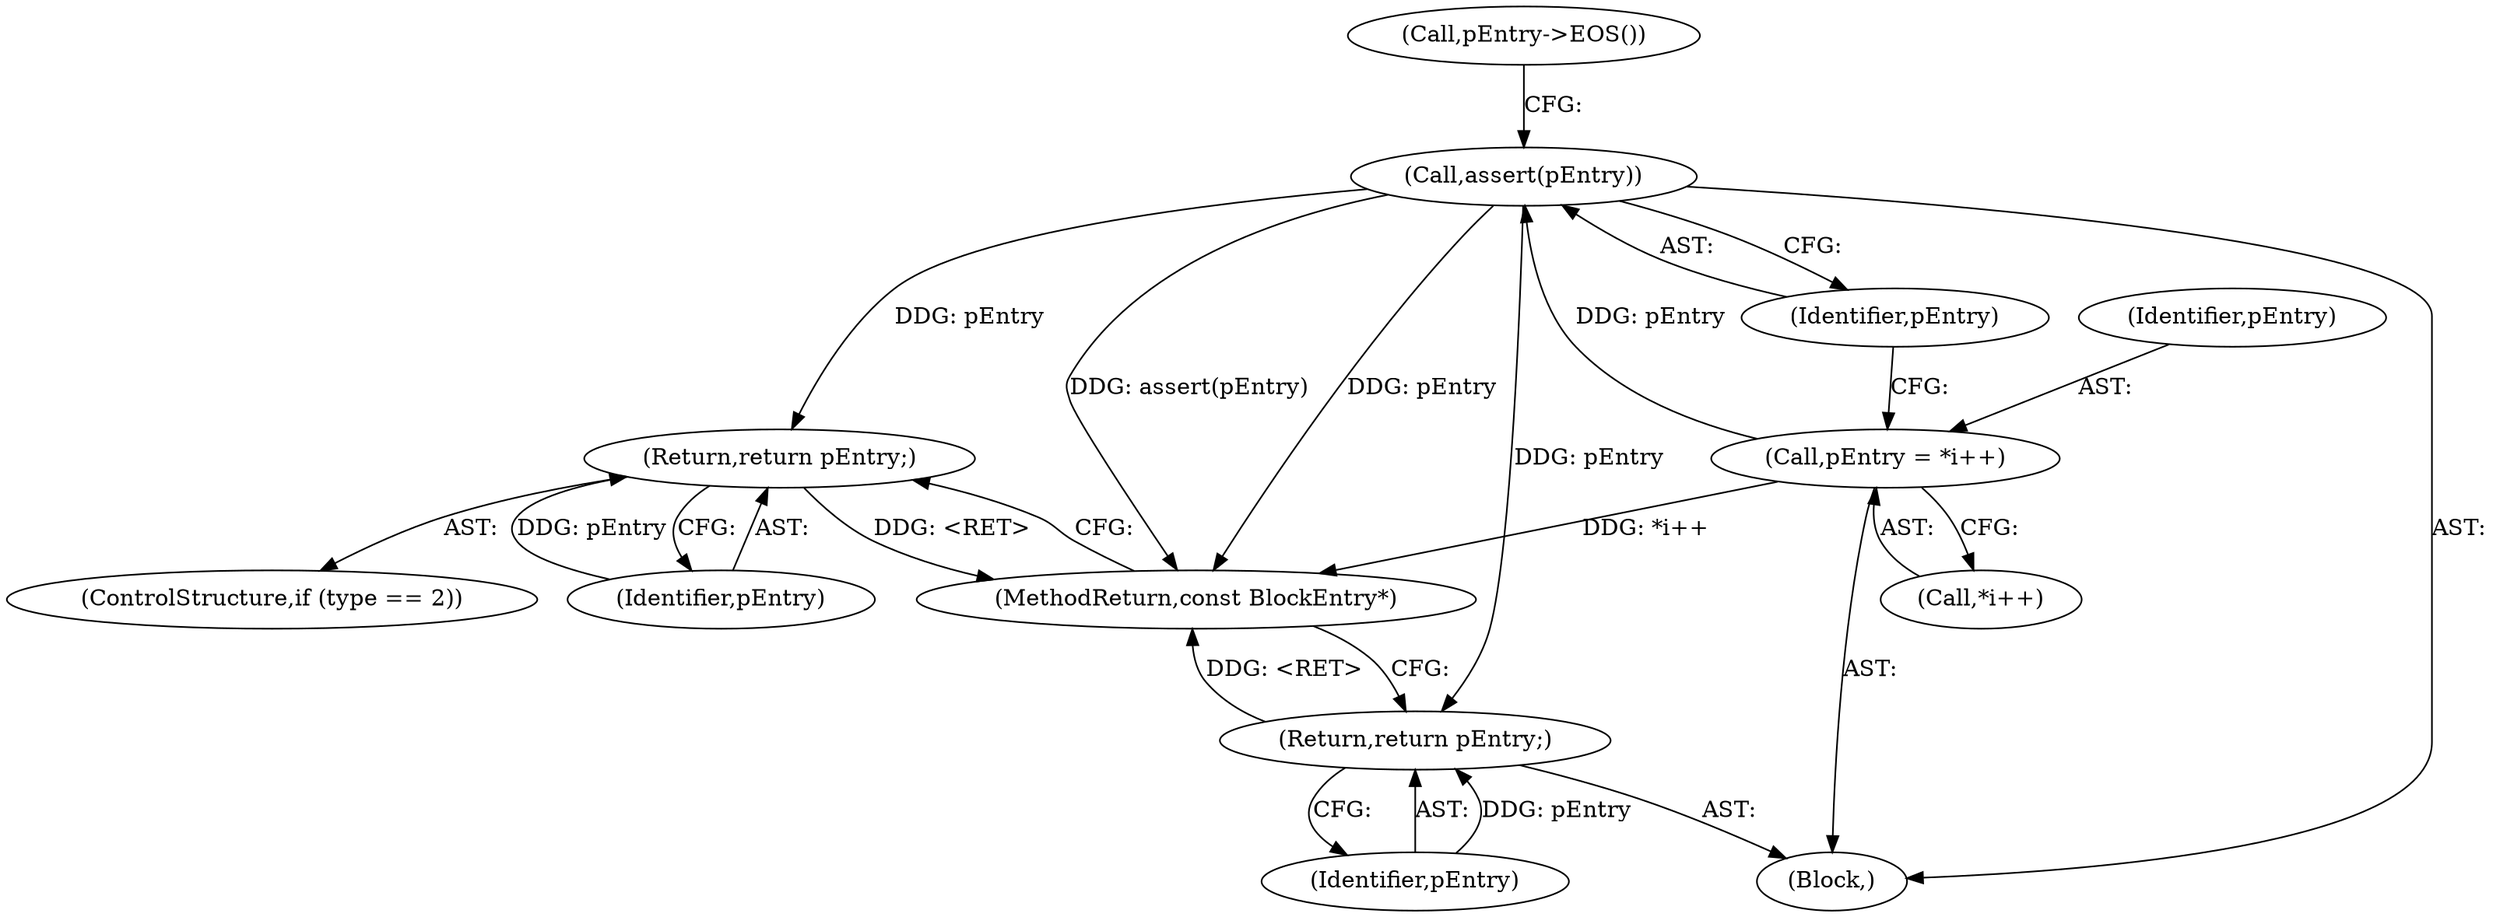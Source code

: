 digraph "1_Android_cc274e2abe8b2a6698a5c47d8aa4bb45f1f9538d_15@API" {
"1000217" [label="(Call,assert(pEntry))"];
"1000212" [label="(Call,pEntry = *i++)"];
"1000285" [label="(Return,return pEntry;)"];
"1000298" [label="(Return,return pEntry;)"];
"1000214" [label="(Call,*i++)"];
"1000302" [label="(MethodReturn,const BlockEntry*)"];
"1000298" [label="(Return,return pEntry;)"];
"1000213" [label="(Identifier,pEntry)"];
"1000299" [label="(Identifier,pEntry)"];
"1000217" [label="(Call,assert(pEntry))"];
"1000212" [label="(Call,pEntry = *i++)"];
"1000286" [label="(Identifier,pEntry)"];
"1000281" [label="(ControlStructure,if (type == 2))"];
"1000218" [label="(Identifier,pEntry)"];
"1000285" [label="(Return,return pEntry;)"];
"1000204" [label="(Block,)"];
"1000221" [label="(Call,pEntry->EOS())"];
"1000217" -> "1000204"  [label="AST: "];
"1000217" -> "1000218"  [label="CFG: "];
"1000218" -> "1000217"  [label="AST: "];
"1000221" -> "1000217"  [label="CFG: "];
"1000217" -> "1000302"  [label="DDG: assert(pEntry)"];
"1000217" -> "1000302"  [label="DDG: pEntry"];
"1000212" -> "1000217"  [label="DDG: pEntry"];
"1000217" -> "1000285"  [label="DDG: pEntry"];
"1000217" -> "1000298"  [label="DDG: pEntry"];
"1000212" -> "1000204"  [label="AST: "];
"1000212" -> "1000214"  [label="CFG: "];
"1000213" -> "1000212"  [label="AST: "];
"1000214" -> "1000212"  [label="AST: "];
"1000218" -> "1000212"  [label="CFG: "];
"1000212" -> "1000302"  [label="DDG: *i++"];
"1000285" -> "1000281"  [label="AST: "];
"1000285" -> "1000286"  [label="CFG: "];
"1000286" -> "1000285"  [label="AST: "];
"1000302" -> "1000285"  [label="CFG: "];
"1000285" -> "1000302"  [label="DDG: <RET>"];
"1000286" -> "1000285"  [label="DDG: pEntry"];
"1000298" -> "1000204"  [label="AST: "];
"1000298" -> "1000299"  [label="CFG: "];
"1000299" -> "1000298"  [label="AST: "];
"1000302" -> "1000298"  [label="CFG: "];
"1000298" -> "1000302"  [label="DDG: <RET>"];
"1000299" -> "1000298"  [label="DDG: pEntry"];
}
